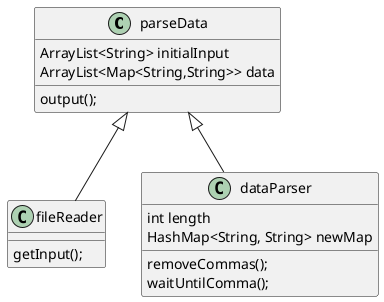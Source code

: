 /*
 *  UCF COP3330 Summer 2021 Assignment 3 Solution
 *  Copyright 2021 Matthew McKee
 */

@startuml
'https://plantuml.com/sequence-diagram

class parseData {
    ArrayList<String> initialInput
    ArrayList<Map<String,String>> data
    output();
}
class fileReader {
    getInput();
}
class dataParser {
    int length
    HashMap<String, String> newMap
    removeCommas();
    waitUntilComma();
}
parseData <|-- fileReader
parseData <|-- dataParser
@enduml